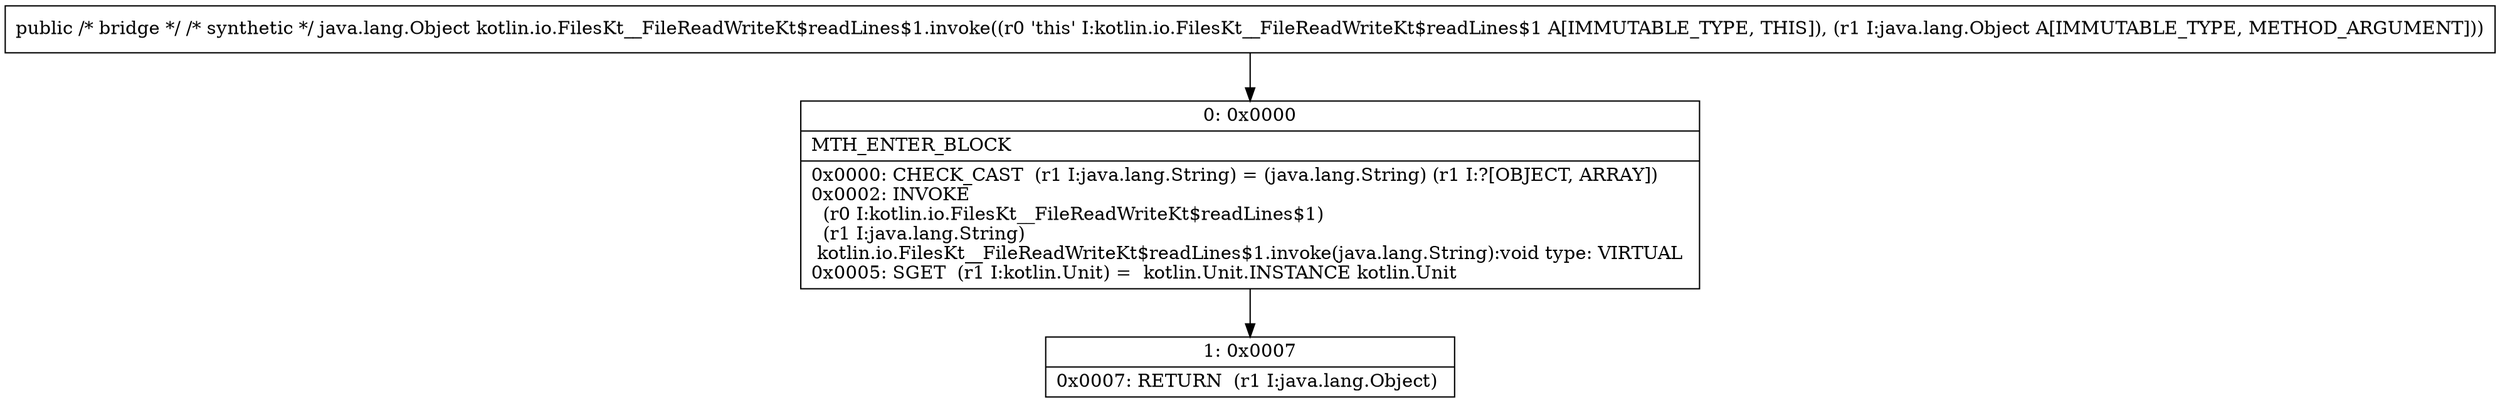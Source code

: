 digraph "CFG forkotlin.io.FilesKt__FileReadWriteKt$readLines$1.invoke(Ljava\/lang\/Object;)Ljava\/lang\/Object;" {
Node_0 [shape=record,label="{0\:\ 0x0000|MTH_ENTER_BLOCK\l|0x0000: CHECK_CAST  (r1 I:java.lang.String) = (java.lang.String) (r1 I:?[OBJECT, ARRAY]) \l0x0002: INVOKE  \l  (r0 I:kotlin.io.FilesKt__FileReadWriteKt$readLines$1)\l  (r1 I:java.lang.String)\l kotlin.io.FilesKt__FileReadWriteKt$readLines$1.invoke(java.lang.String):void type: VIRTUAL \l0x0005: SGET  (r1 I:kotlin.Unit) =  kotlin.Unit.INSTANCE kotlin.Unit \l}"];
Node_1 [shape=record,label="{1\:\ 0x0007|0x0007: RETURN  (r1 I:java.lang.Object) \l}"];
MethodNode[shape=record,label="{public \/* bridge *\/ \/* synthetic *\/ java.lang.Object kotlin.io.FilesKt__FileReadWriteKt$readLines$1.invoke((r0 'this' I:kotlin.io.FilesKt__FileReadWriteKt$readLines$1 A[IMMUTABLE_TYPE, THIS]), (r1 I:java.lang.Object A[IMMUTABLE_TYPE, METHOD_ARGUMENT])) }"];
MethodNode -> Node_0;
Node_0 -> Node_1;
}

